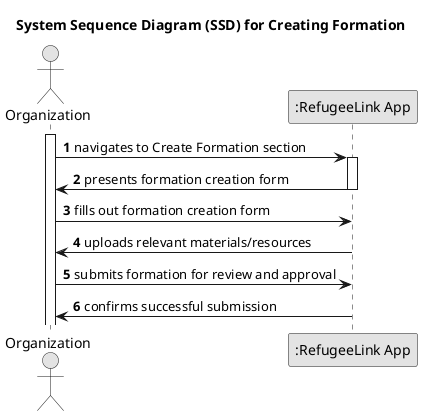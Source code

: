 @startuml
skinparam monochrome true
skinparam packageStyle rectangle
skinparam shadowing false

title System Sequence Diagram (SSD) for Creating Formation

autonumber

actor Organization
participant ":RefugeeLink App" as App

activate Organization
Organization -> App : navigates to Create Formation section
activate App
App -> Organization : presents formation creation form
deactivate App

Organization -> App : fills out formation creation form
App -> Organization : uploads relevant materials/resources
Organization -> App : submits formation for review and approval
App -> Organization : confirms successful submission
deactivate App

@enduml
